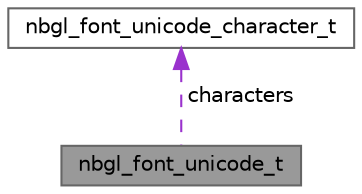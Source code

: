 digraph "nbgl_font_unicode_t"
{
 // LATEX_PDF_SIZE
  bgcolor="transparent";
  edge [fontname=Helvetica,fontsize=10,labelfontname=Helvetica,labelfontsize=10];
  node [fontname=Helvetica,fontsize=10,shape=box,height=0.2,width=0.4];
  Node1 [label="nbgl_font_unicode_t",height=0.2,width=0.4,color="gray40", fillcolor="grey60", style="filled", fontcolor="black",tooltip="structure defining a unicode font"];
  Node2 -> Node1 [dir="back",color="darkorchid3",style="dashed",label=" characters" ];
  Node2 [label="nbgl_font_unicode_character_t",height=0.2,width=0.4,color="gray40", fillcolor="white", style="filled",URL="$structnbgl__font__unicode__character__t.html",tooltip="structure defining a unicode character (except the bitmap)"];
}
